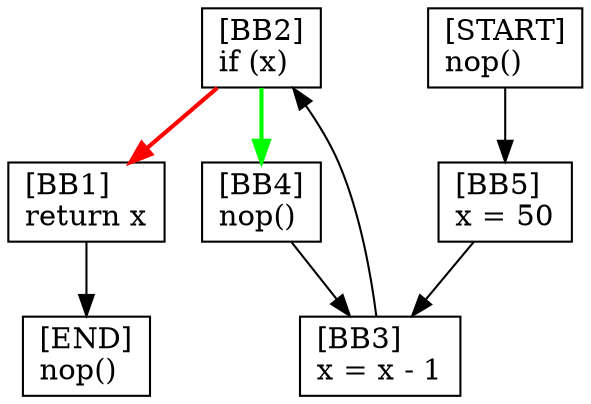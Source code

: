 digraph {
  node [shape=box]
  BB1 [label="[BB1]\lreturn x\l"];
  START [label="[START]\lnop()\l"];
  END [label="[END]\lnop()\l"];
  BB2 [label="[BB2]\lif (x)\l"];
  BB3 [label="[BB3]\lx = x - 1\l"];
  BB4 [label="[BB4]\lnop()\l"];
  BB5 [label="[BB5]\lx = 50\l"];
  BB2 -> BB1 [color=red, penwidth=2];
  BB2 -> BB4 [color=green, penwidth=2];
  BB5 -> BB3;
  BB4 -> BB3;
  START -> BB5;
  BB3 -> BB2;
  BB1 -> END;
}
